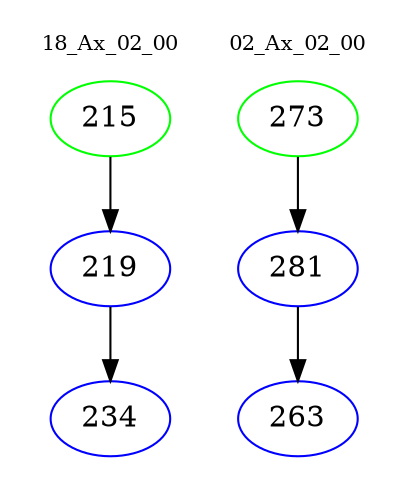 digraph{
subgraph cluster_0 {
color = white
label = "18_Ax_02_00";
fontsize=10;
T0_215 [label="215", color="green"]
T0_215 -> T0_219 [color="black"]
T0_219 [label="219", color="blue"]
T0_219 -> T0_234 [color="black"]
T0_234 [label="234", color="blue"]
}
subgraph cluster_1 {
color = white
label = "02_Ax_02_00";
fontsize=10;
T1_273 [label="273", color="green"]
T1_273 -> T1_281 [color="black"]
T1_281 [label="281", color="blue"]
T1_281 -> T1_263 [color="black"]
T1_263 [label="263", color="blue"]
}
}
